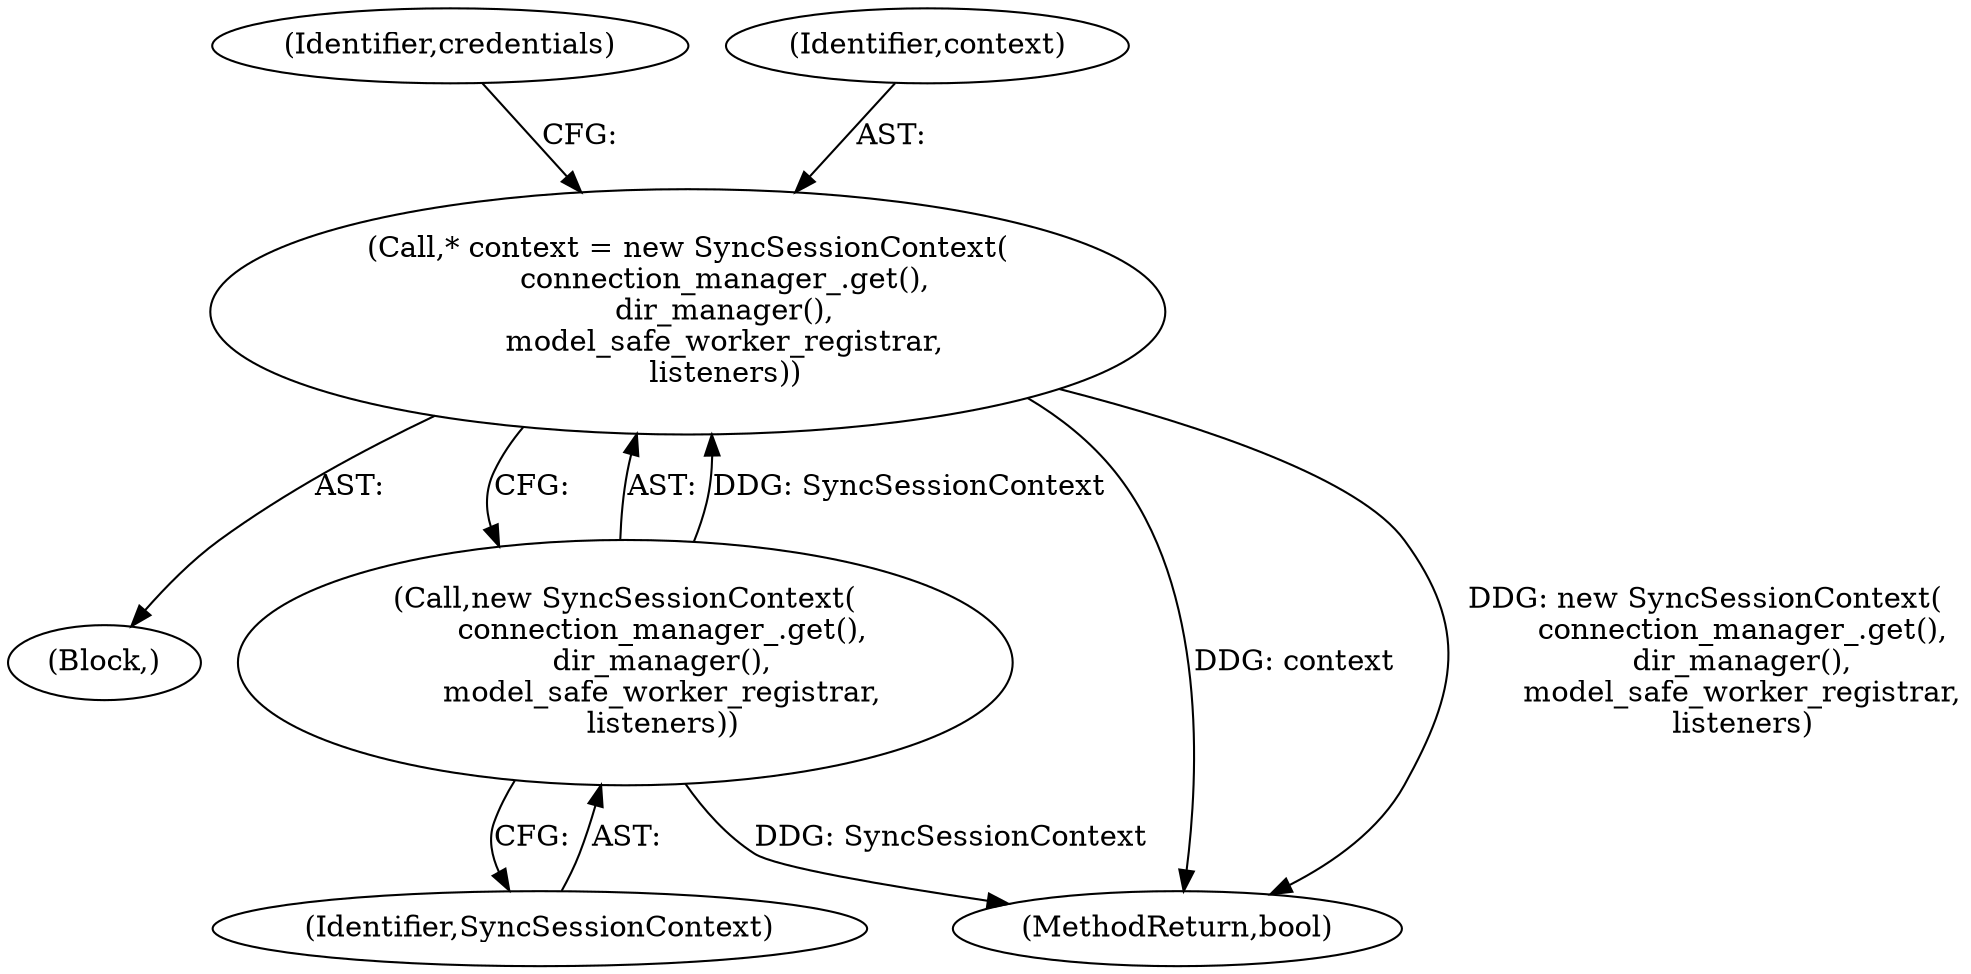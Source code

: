 digraph "0_Chrome_3b7ff00418c0e7593d42e5648ba39397e23fe2f9_0@pointer" {
"1000168" [label="(Call,* context = new SyncSessionContext(\n        connection_manager_.get(),\n        dir_manager(),\n        model_safe_worker_registrar,\n        listeners))"];
"1000170" [label="(Call,new SyncSessionContext(\n        connection_manager_.get(),\n        dir_manager(),\n        model_safe_worker_registrar,\n        listeners))"];
"1000156" [label="(Block,)"];
"1000174" [label="(Identifier,credentials)"];
"1000230" [label="(MethodReturn,bool)"];
"1000171" [label="(Identifier,SyncSessionContext)"];
"1000169" [label="(Identifier,context)"];
"1000168" [label="(Call,* context = new SyncSessionContext(\n        connection_manager_.get(),\n        dir_manager(),\n        model_safe_worker_registrar,\n        listeners))"];
"1000170" [label="(Call,new SyncSessionContext(\n        connection_manager_.get(),\n        dir_manager(),\n        model_safe_worker_registrar,\n        listeners))"];
"1000168" -> "1000156"  [label="AST: "];
"1000168" -> "1000170"  [label="CFG: "];
"1000169" -> "1000168"  [label="AST: "];
"1000170" -> "1000168"  [label="AST: "];
"1000174" -> "1000168"  [label="CFG: "];
"1000168" -> "1000230"  [label="DDG: context"];
"1000168" -> "1000230"  [label="DDG: new SyncSessionContext(\n        connection_manager_.get(),\n        dir_manager(),\n        model_safe_worker_registrar,\n        listeners)"];
"1000170" -> "1000168"  [label="DDG: SyncSessionContext"];
"1000170" -> "1000171"  [label="CFG: "];
"1000171" -> "1000170"  [label="AST: "];
"1000170" -> "1000230"  [label="DDG: SyncSessionContext"];
}
